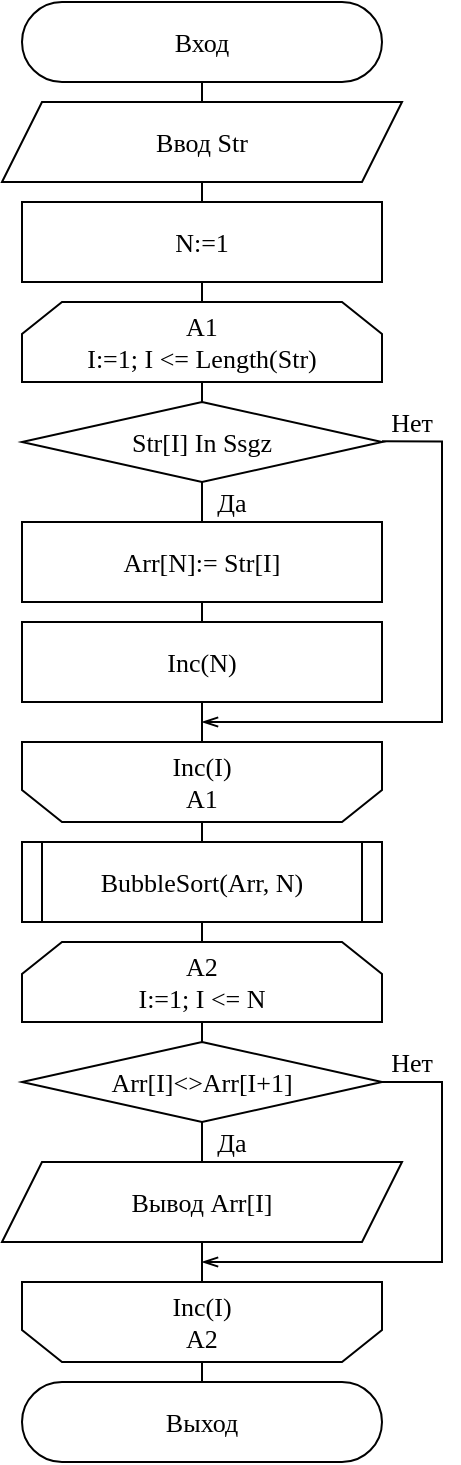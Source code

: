 <mxfile version="17.4.2" type="device" pages="3"><diagram id="T1srlYNLhLKwMxK7I_0T" name="Страница 1"><mxGraphModel dx="593" dy="377" grid="1" gridSize="10" guides="1" tooltips="1" connect="1" arrows="1" fold="1" page="1" pageScale="1" pageWidth="827" pageHeight="1169" math="0" shadow="0"><root><mxCell id="0"/><mxCell id="1" parent="0"/><mxCell id="YfySVmyIKnBJyTTrm5Ov-22" value="" style="endArrow=none;html=1;rounded=0;edgeStyle=orthogonalEdgeStyle;entryX=0.5;entryY=1;entryDx=0;entryDy=0;exitX=0.5;exitY=0;exitDx=0;exitDy=0;fontFamily=Times New Roman;fontSize=13;verticalAlign=middle;align=center;" parent="1" source="YfySVmyIKnBJyTTrm5Ov-21" target="YfySVmyIKnBJyTTrm5Ov-11" edge="1"><mxGeometry width="50" height="50" relative="1" as="geometry"><mxPoint x="230" y="250" as="sourcePoint"/><mxPoint x="230" y="210" as="targetPoint"/></mxGeometry></mxCell><mxCell id="YfySVmyIKnBJyTTrm5Ov-11" value="Вход" style="rounded=1;whiteSpace=wrap;html=1;arcSize=50;fontFamily=Times New Roman;fontSize=13;verticalAlign=middle;align=center;" parent="1" vertex="1"><mxGeometry x="30" y="40" width="180" height="40" as="geometry"/></mxCell><mxCell id="YfySVmyIKnBJyTTrm5Ov-21" value="Выход" style="rounded=1;whiteSpace=wrap;html=1;arcSize=50;fontFamily=Times New Roman;fontSize=13;verticalAlign=middle;align=center;" parent="1" vertex="1"><mxGeometry x="30" y="730" width="180" height="40" as="geometry"/></mxCell><mxCell id="3pyCo9hz_QfzeFLS8jpl-3" value="Ввод Str" style="shape=parallelogram;perimeter=parallelogramPerimeter;whiteSpace=wrap;html=1;fixedSize=1;fontFamily=Times New Roman;fontSize=13;align=center;verticalAlign=middle;" parent="1" vertex="1"><mxGeometry x="20" y="90" width="200" height="40" as="geometry"/></mxCell><mxCell id="3pyCo9hz_QfzeFLS8jpl-4" value="Arr[N]:= Str[I]" style="rounded=0;whiteSpace=wrap;html=1;fontSize=13;fontFamily=Times New Roman;align=center;verticalAlign=middle;" parent="1" vertex="1"><mxGeometry x="30" y="300" width="180" height="40" as="geometry"/></mxCell><mxCell id="3pyCo9hz_QfzeFLS8jpl-5" value="Вывод Arr[I]" style="shape=parallelogram;perimeter=parallelogramPerimeter;whiteSpace=wrap;html=1;fixedSize=1;fontFamily=Times New Roman;fontSize=13;align=center;verticalAlign=middle;" parent="1" vertex="1"><mxGeometry x="20" y="620" width="200" height="40" as="geometry"/></mxCell><mxCell id="3pyCo9hz_QfzeFLS8jpl-6" value="" style="group;fontFamily=Times New Roman;fontSize=13;align=center;verticalAlign=middle;" parent="1" vertex="1" connectable="0"><mxGeometry x="30" y="460" width="180" height="40.0" as="geometry"/></mxCell><mxCell id="3pyCo9hz_QfzeFLS8jpl-7" value="&lt;span style=&quot;font-size: 13px&quot;&gt;BubbleSort(Arr, N)&lt;/span&gt;" style="rounded=0;whiteSpace=wrap;html=1;fontSize=13;fontFamily=Times New Roman;align=center;verticalAlign=middle;" parent="3pyCo9hz_QfzeFLS8jpl-6" vertex="1"><mxGeometry width="180" height="40" as="geometry"/></mxCell><mxCell id="3pyCo9hz_QfzeFLS8jpl-8" value="" style="endArrow=none;html=1;rounded=0;edgeStyle=orthogonalEdgeStyle;fontFamily=Times New Roman;fontSize=13;align=center;verticalAlign=middle;" parent="3pyCo9hz_QfzeFLS8jpl-6" edge="1"><mxGeometry width="50" height="50" relative="1" as="geometry"><mxPoint x="10" y="40" as="sourcePoint"/><mxPoint x="10" as="targetPoint"/></mxGeometry></mxCell><mxCell id="3pyCo9hz_QfzeFLS8jpl-9" value="" style="endArrow=none;html=1;rounded=0;edgeStyle=orthogonalEdgeStyle;fontFamily=Times New Roman;fontSize=13;align=center;verticalAlign=middle;" parent="3pyCo9hz_QfzeFLS8jpl-6" edge="1"><mxGeometry width="50" height="50" relative="1" as="geometry"><mxPoint x="170" y="40.0" as="sourcePoint"/><mxPoint x="170" y="5.684e-14" as="targetPoint"/></mxGeometry></mxCell><mxCell id="73hLLHI0RxjWxQpVkqJ1-1" value="N:=1" style="rounded=0;whiteSpace=wrap;html=1;fontSize=13;fontFamily=Times New Roman;align=center;verticalAlign=middle;" parent="1" vertex="1"><mxGeometry x="30" y="140" width="180" height="40" as="geometry"/></mxCell><mxCell id="hs_3TzdddKY0hzBzIgPy-1" value="A1&lt;br style=&quot;font-size: 13px&quot;&gt;I:=1; I &amp;lt;= Length(Str)" style="shape=loopLimit;whiteSpace=wrap;html=1;rounded=0;strokeWidth=1;fontFamily=Times New Roman;fontSize=13;align=center;verticalAlign=middle;" parent="1" vertex="1"><mxGeometry x="30" y="190" width="180" height="40" as="geometry"/></mxCell><mxCell id="hs_3TzdddKY0hzBzIgPy-2" value="Str[I] In Ssgz" style="rhombus;whiteSpace=wrap;html=1;rounded=0;strokeWidth=1;fontFamily=Times New Roman;fontSize=13;" parent="1" vertex="1"><mxGeometry x="30" y="240" width="180" height="40" as="geometry"/></mxCell><mxCell id="hs_3TzdddKY0hzBzIgPy-3" value="Inc(N)" style="rounded=0;whiteSpace=wrap;html=1;fontSize=13;fontFamily=Times New Roman;align=center;verticalAlign=middle;" parent="1" vertex="1"><mxGeometry x="30" y="350" width="180" height="40" as="geometry"/></mxCell><mxCell id="hs_3TzdddKY0hzBzIgPy-4" value="Inc(I)&lt;br style=&quot;font-size: 13px;&quot;&gt;A1" style="shape=loopLimit;whiteSpace=wrap;html=1;rounded=0;strokeWidth=1;direction=west;fontFamily=Times New Roman;fontSize=13;verticalAlign=middle;align=center;" parent="1" vertex="1"><mxGeometry x="30" y="410" width="180" height="40" as="geometry"/></mxCell><mxCell id="hs_3TzdddKY0hzBzIgPy-5" value="A2&lt;br style=&quot;font-size: 13px&quot;&gt;I:=1; I &amp;lt;= N" style="shape=loopLimit;whiteSpace=wrap;html=1;rounded=0;strokeWidth=1;fontFamily=Times New Roman;fontSize=13;align=center;verticalAlign=middle;" parent="1" vertex="1"><mxGeometry x="30" y="510" width="180" height="40" as="geometry"/></mxCell><mxCell id="hs_3TzdddKY0hzBzIgPy-6" value="Arr[I]&amp;lt;&amp;gt;Arr[I+1]" style="rhombus;whiteSpace=wrap;html=1;rounded=0;strokeWidth=1;fontFamily=Times New Roman;fontSize=13;" parent="1" vertex="1"><mxGeometry x="30" y="560" width="180" height="40" as="geometry"/></mxCell><mxCell id="hs_3TzdddKY0hzBzIgPy-7" value="Inc(I)&lt;br style=&quot;font-size: 13px&quot;&gt;A2" style="shape=loopLimit;whiteSpace=wrap;html=1;rounded=0;strokeWidth=1;direction=west;fontFamily=Times New Roman;fontSize=13;verticalAlign=middle;align=center;" parent="1" vertex="1"><mxGeometry x="30" y="680" width="180" height="40" as="geometry"/></mxCell><mxCell id="hs_3TzdddKY0hzBzIgPy-8" value="" style="endArrow=openThin;html=1;fontFamily=Courier New;fontSize=13;endFill=0;exitX=1;exitY=0.5;exitDx=0;exitDy=0;rounded=0;edgeStyle=orthogonalEdgeStyle;" parent="1" edge="1"><mxGeometry width="50" height="50" relative="1" as="geometry"><mxPoint x="210" y="259.66" as="sourcePoint"/><mxPoint x="120" y="400" as="targetPoint"/><Array as="points"><mxPoint x="240" y="260"/><mxPoint x="240" y="400"/><mxPoint x="120" y="400"/></Array></mxGeometry></mxCell><mxCell id="gxFASYAC2MSoIC6m9xfd-1" value="Нет" style="text;html=1;strokeColor=none;fillColor=none;align=center;verticalAlign=middle;whiteSpace=wrap;rounded=0;fontFamily=Times New Roman;fontSize=13;" parent="1" vertex="1"><mxGeometry x="210" y="240" width="30" height="20" as="geometry"/></mxCell><mxCell id="79uROvCdUSNGhuOv_q5Z-1" value="Да" style="text;html=1;strokeColor=none;fillColor=none;align=center;verticalAlign=middle;whiteSpace=wrap;rounded=0;fontFamily=Times New Roman;fontSize=13;" parent="1" vertex="1"><mxGeometry x="120" y="280" width="30" height="20" as="geometry"/></mxCell><mxCell id="79uROvCdUSNGhuOv_q5Z-2" value="" style="endArrow=openThin;html=1;fontFamily=Courier New;fontSize=13;endFill=0;exitX=1;exitY=0.5;exitDx=0;exitDy=0;rounded=0;edgeStyle=orthogonalEdgeStyle;" parent="1" edge="1"><mxGeometry width="50" height="50" relative="1" as="geometry"><mxPoint x="210.0" y="580.0" as="sourcePoint"/><mxPoint x="120" y="670" as="targetPoint"/><Array as="points"><mxPoint x="240" y="580"/><mxPoint x="240" y="670"/><mxPoint x="120" y="670"/></Array></mxGeometry></mxCell><mxCell id="79uROvCdUSNGhuOv_q5Z-3" value="Нет" style="text;html=1;strokeColor=none;fillColor=none;align=center;verticalAlign=middle;whiteSpace=wrap;rounded=0;fontFamily=Times New Roman;fontSize=13;" parent="1" vertex="1"><mxGeometry x="210" y="560" width="30" height="20" as="geometry"/></mxCell><mxCell id="79uROvCdUSNGhuOv_q5Z-4" value="Да" style="text;html=1;strokeColor=none;fillColor=none;align=center;verticalAlign=middle;whiteSpace=wrap;rounded=0;fontFamily=Times New Roman;fontSize=13;" parent="1" vertex="1"><mxGeometry x="120" y="600" width="30" height="20" as="geometry"/></mxCell></root></mxGraphModel></diagram><diagram id="Fjx7kcr7BOt2xKtKB-9C" name="Страница 2"><mxGraphModel dx="716" dy="455" grid="1" gridSize="10" guides="1" tooltips="1" connect="1" arrows="1" fold="1" page="1" pageScale="1" pageWidth="827" pageHeight="1169" math="0" shadow="0"><root><mxCell id="_Z1ka95Ipk9bGr2-pL1a-0"/><mxCell id="_Z1ka95Ipk9bGr2-pL1a-1" parent="_Z1ka95Ipk9bGr2-pL1a-0"/><mxCell id="DOuSsYAOObKJOMLGxqS_-0" value="" style="endArrow=none;html=1;rounded=0;edgeStyle=orthogonalEdgeStyle;entryX=0.5;entryY=1;entryDx=0;entryDy=0;exitX=0.5;exitY=0;exitDx=0;exitDy=0;fontFamily=Times New Roman;fontSize=13;verticalAlign=middle;align=center;startArrow=none;" parent="_Z1ka95Ipk9bGr2-pL1a-1" source="DOuSsYAOObKJOMLGxqS_-12" target="DOuSsYAOObKJOMLGxqS_-1" edge="1"><mxGeometry width="50" height="50" relative="1" as="geometry"><mxPoint x="230" y="250" as="sourcePoint"/><mxPoint x="230" y="210" as="targetPoint"/></mxGeometry></mxCell><mxCell id="DOuSsYAOObKJOMLGxqS_-1" value="Вход&lt;br style=&quot;font-size: 13px;&quot;&gt;Swap(A, B)" style="rounded=1;whiteSpace=wrap;html=1;arcSize=50;fontFamily=Times New Roman;fontSize=13;verticalAlign=middle;align=center;" parent="_Z1ka95Ipk9bGr2-pL1a-1" vertex="1"><mxGeometry x="30" y="40" width="180" height="40" as="geometry"/></mxCell><mxCell id="DOuSsYAOObKJOMLGxqS_-10" value="Выход&lt;br style=&quot;font-size: 13px;&quot;&gt;Swap(A, B)" style="rounded=1;whiteSpace=wrap;html=1;arcSize=50;fontFamily=Times New Roman;fontSize=13;verticalAlign=middle;align=center;" parent="_Z1ka95Ipk9bGr2-pL1a-1" vertex="1"><mxGeometry x="30" y="240" width="180" height="40" as="geometry"/></mxCell><mxCell id="DOuSsYAOObKJOMLGxqS_-12" value="T:=A" style="rounded=0;whiteSpace=wrap;html=1;fontSize=13;fontFamily=Times New Roman;align=center;verticalAlign=middle;" parent="_Z1ka95Ipk9bGr2-pL1a-1" vertex="1"><mxGeometry x="30" y="90" width="180" height="40" as="geometry"/></mxCell><mxCell id="DOuSsYAOObKJOMLGxqS_-13" value="" style="endArrow=none;html=1;rounded=0;edgeStyle=orthogonalEdgeStyle;entryX=0.5;entryY=1;entryDx=0;entryDy=0;exitX=0.5;exitY=0;exitDx=0;exitDy=0;fontFamily=Times New Roman;fontSize=13;verticalAlign=middle;align=center;" parent="_Z1ka95Ipk9bGr2-pL1a-1" source="DOuSsYAOObKJOMLGxqS_-10" target="DOuSsYAOObKJOMLGxqS_-12" edge="1"><mxGeometry width="50" height="50" relative="1" as="geometry"><mxPoint x="120" y="340" as="sourcePoint"/><mxPoint x="120" y="80" as="targetPoint"/></mxGeometry></mxCell><mxCell id="DOuSsYAOObKJOMLGxqS_-14" value="A:=B" style="rounded=0;whiteSpace=wrap;html=1;fontSize=13;fontFamily=Times New Roman;align=center;verticalAlign=middle;" parent="_Z1ka95Ipk9bGr2-pL1a-1" vertex="1"><mxGeometry x="30" y="140" width="180" height="40" as="geometry"/></mxCell><mxCell id="DOuSsYAOObKJOMLGxqS_-15" value="B:=T" style="rounded=0;whiteSpace=wrap;html=1;fontSize=13;fontFamily=Times New Roman;align=center;verticalAlign=middle;" parent="_Z1ka95Ipk9bGr2-pL1a-1" vertex="1"><mxGeometry x="30" y="190" width="180" height="40" as="geometry"/></mxCell></root></mxGraphModel></diagram><diagram id="Ggy4hEQWzm97IZcih-bu" name="Страница 4"><mxGraphModel dx="1038" dy="660" grid="1" gridSize="10" guides="1" tooltips="1" connect="1" arrows="1" fold="1" page="1" pageScale="1" pageWidth="827" pageHeight="1169" math="0" shadow="0"><root><mxCell id="pz2DYoiLwT1w0gI3ZgX1-0"/><mxCell id="pz2DYoiLwT1w0gI3ZgX1-1" parent="pz2DYoiLwT1w0gI3ZgX1-0"/><mxCell id="CfwvDXjv0pHTCWqekmqz-1" value="Вход&lt;br style=&quot;font-size: 13px&quot;&gt;BubbleSort(Arr, N)" style="rounded=1;whiteSpace=wrap;html=1;arcSize=50;fontFamily=Times New Roman;fontSize=13;verticalAlign=middle;align=center;" parent="pz2DYoiLwT1w0gI3ZgX1-1" vertex="1"><mxGeometry x="70" y="40" width="180" height="40" as="geometry"/></mxCell><mxCell id="CfwvDXjv0pHTCWqekmqz-2" value="Выход&lt;br style=&quot;font-size: 13px&quot;&gt;BubbleSort(Arr, N)" style="rounded=1;whiteSpace=wrap;html=1;arcSize=50;fontFamily=Times New Roman;fontSize=13;verticalAlign=middle;align=center;" parent="pz2DYoiLwT1w0gI3ZgX1-1" vertex="1"><mxGeometry x="70" y="410" width="180" height="40" as="geometry"/></mxCell><mxCell id="CfwvDXjv0pHTCWqekmqz-3" value="" style="endArrow=none;html=1;rounded=0;edgeStyle=orthogonalEdgeStyle;entryX=0.5;entryY=1;entryDx=0;entryDy=0;fontFamily=Times New Roman;fontSize=13;verticalAlign=middle;align=center;exitX=0.5;exitY=0;exitDx=0;exitDy=0;" parent="pz2DYoiLwT1w0gI3ZgX1-1" source="CfwvDXjv0pHTCWqekmqz-2" target="CfwvDXjv0pHTCWqekmqz-1" edge="1"><mxGeometry width="50" height="50" relative="1" as="geometry"><mxPoint x="160" y="330" as="sourcePoint"/><mxPoint x="160" y="50.0" as="targetPoint"/></mxGeometry></mxCell><mxCell id="CfwvDXjv0pHTCWqekmqz-4" value="A1&lt;br&gt;I:=1; I &amp;lt;= N - 1" style="shape=loopLimit;whiteSpace=wrap;html=1;rounded=0;strokeWidth=1;fontFamily=Times New Roman;fontSize=13;align=center;verticalAlign=middle;" parent="pz2DYoiLwT1w0gI3ZgX1-1" vertex="1"><mxGeometry x="70" y="90" width="180" height="40" as="geometry"/></mxCell><mxCell id="CfwvDXjv0pHTCWqekmqz-5" value="A1&lt;br&gt;Inc(I)" style="shape=loopLimit;whiteSpace=wrap;html=1;rounded=0;strokeWidth=1;direction=west;fontFamily=Times New Roman;fontSize=13;align=center;verticalAlign=middle;" parent="pz2DYoiLwT1w0gI3ZgX1-1" vertex="1"><mxGeometry x="70" y="360" width="180" height="40" as="geometry"/></mxCell><mxCell id="CfwvDXjv0pHTCWqekmqz-6" value="A2&lt;br style=&quot;font-size: 13px;&quot;&gt;J:=1; J &amp;lt;= N - I" style="shape=loopLimit;whiteSpace=wrap;html=1;rounded=0;strokeWidth=1;fontFamily=Times New Roman;fontSize=13;align=center;verticalAlign=middle;" parent="pz2DYoiLwT1w0gI3ZgX1-1" vertex="1"><mxGeometry x="70" y="140" width="180" height="40" as="geometry"/></mxCell><mxCell id="CfwvDXjv0pHTCWqekmqz-7" value="Arr[J] &amp;gt; Arr[J + 1]" style="rhombus;whiteSpace=wrap;html=1;rounded=0;strokeWidth=1;fontFamily=Times New Roman;fontSize=13;align=center;verticalAlign=middle;" parent="pz2DYoiLwT1w0gI3ZgX1-1" vertex="1"><mxGeometry x="70" y="190" width="180" height="40" as="geometry"/></mxCell><mxCell id="CfwvDXjv0pHTCWqekmqz-8" value="" style="group;fontFamily=Times New Roman;fontSize=13;align=center;verticalAlign=middle;" parent="pz2DYoiLwT1w0gI3ZgX1-1" vertex="1" connectable="0"><mxGeometry x="70" y="250" width="180" height="40.0" as="geometry"/></mxCell><mxCell id="CfwvDXjv0pHTCWqekmqz-9" value="Swap(Arr[J], Arr[J + 1])" style="rounded=0;whiteSpace=wrap;html=1;fontSize=13;fontFamily=Times New Roman;align=center;verticalAlign=middle;" parent="CfwvDXjv0pHTCWqekmqz-8" vertex="1"><mxGeometry width="180" height="40" as="geometry"/></mxCell><mxCell id="CfwvDXjv0pHTCWqekmqz-10" value="" style="endArrow=none;html=1;rounded=0;edgeStyle=orthogonalEdgeStyle;fontFamily=Times New Roman;fontSize=13;align=center;verticalAlign=middle;" parent="CfwvDXjv0pHTCWqekmqz-8" edge="1"><mxGeometry width="50" height="50" relative="1" as="geometry"><mxPoint x="10" y="40" as="sourcePoint"/><mxPoint x="10" as="targetPoint"/></mxGeometry></mxCell><mxCell id="CfwvDXjv0pHTCWqekmqz-11" value="" style="endArrow=none;html=1;rounded=0;edgeStyle=orthogonalEdgeStyle;fontFamily=Times New Roman;fontSize=13;align=center;verticalAlign=middle;" parent="CfwvDXjv0pHTCWqekmqz-8" edge="1"><mxGeometry width="50" height="50" relative="1" as="geometry"><mxPoint x="170" y="40.0" as="sourcePoint"/><mxPoint x="170" y="5.684e-14" as="targetPoint"/></mxGeometry></mxCell><mxCell id="CfwvDXjv0pHTCWqekmqz-12" value="A2&lt;br style=&quot;font-size: 13px&quot;&gt;Inc(J)" style="shape=loopLimit;whiteSpace=wrap;html=1;rounded=0;strokeWidth=1;direction=west;fontFamily=Times New Roman;fontSize=13;align=center;verticalAlign=middle;" parent="pz2DYoiLwT1w0gI3ZgX1-1" vertex="1"><mxGeometry x="70" y="310" width="180" height="40" as="geometry"/></mxCell><mxCell id="CfwvDXjv0pHTCWqekmqz-13" value="" style="endArrow=openThin;html=1;fontFamily=Times New Roman;fontSize=13;endFill=0;exitX=1;exitY=0.5;exitDx=0;exitDy=0;rounded=0;edgeStyle=orthogonalEdgeStyle;align=center;verticalAlign=middle;" parent="pz2DYoiLwT1w0gI3ZgX1-1" edge="1"><mxGeometry width="50" height="50" relative="1" as="geometry"><mxPoint x="250" y="210" as="sourcePoint"/><mxPoint x="160" y="300" as="targetPoint"/><Array as="points"><mxPoint x="280" y="210"/><mxPoint x="280" y="300"/><mxPoint x="160" y="300"/></Array></mxGeometry></mxCell><mxCell id="CfwvDXjv0pHTCWqekmqz-14" value="Нет" style="text;html=1;strokeColor=none;fillColor=none;align=center;verticalAlign=middle;whiteSpace=wrap;rounded=0;fontFamily=Times New Roman;fontSize=13;" parent="pz2DYoiLwT1w0gI3ZgX1-1" vertex="1"><mxGeometry x="250" y="190" width="30" height="20" as="geometry"/></mxCell><mxCell id="CfwvDXjv0pHTCWqekmqz-15" value="Да" style="text;html=1;strokeColor=none;fillColor=none;align=center;verticalAlign=middle;whiteSpace=wrap;rounded=0;fontFamily=Times New Roman;fontSize=13;" parent="pz2DYoiLwT1w0gI3ZgX1-1" vertex="1"><mxGeometry x="160" y="230" width="30" height="20" as="geometry"/></mxCell></root></mxGraphModel></diagram></mxfile>